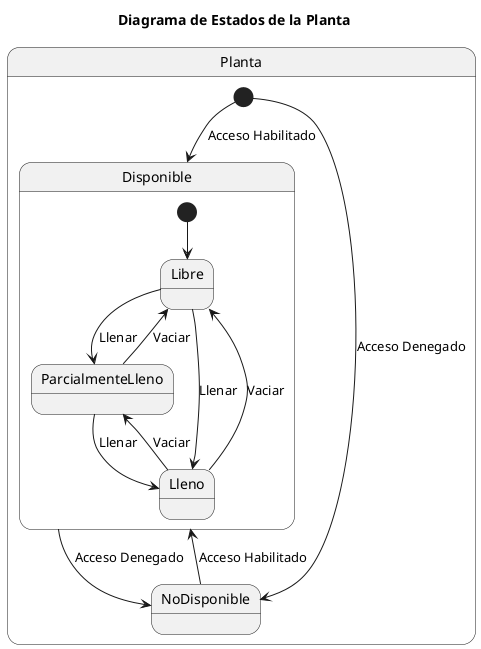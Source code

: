 @startuml Diagrama_de_Estados

title Diagrama de Estados de la Planta

skinparam {
    NoteBackgroundColor #whiteSmoke
}

hide empty members

state Planta {

    [*] --> Disponible : Acceso Habilitado
    [*] --> NoDisponible : Acceso Denegado
    Disponible --> NoDisponible : Acceso Denegado
    NoDisponible --> Disponible : Acceso Habilitado

    state Disponible {
        [*] --> Libre
        Libre --> ParcialmenteLleno : Llenar
        Libre --> Lleno : Llenar
        ParcialmenteLleno --> Lleno : Llenar
        Lleno --> Libre : Vaciar
        Lleno --> ParcialmenteLleno : Vaciar
        ParcialmenteLleno --> Libre : Vaciar
    }
}

@enduml